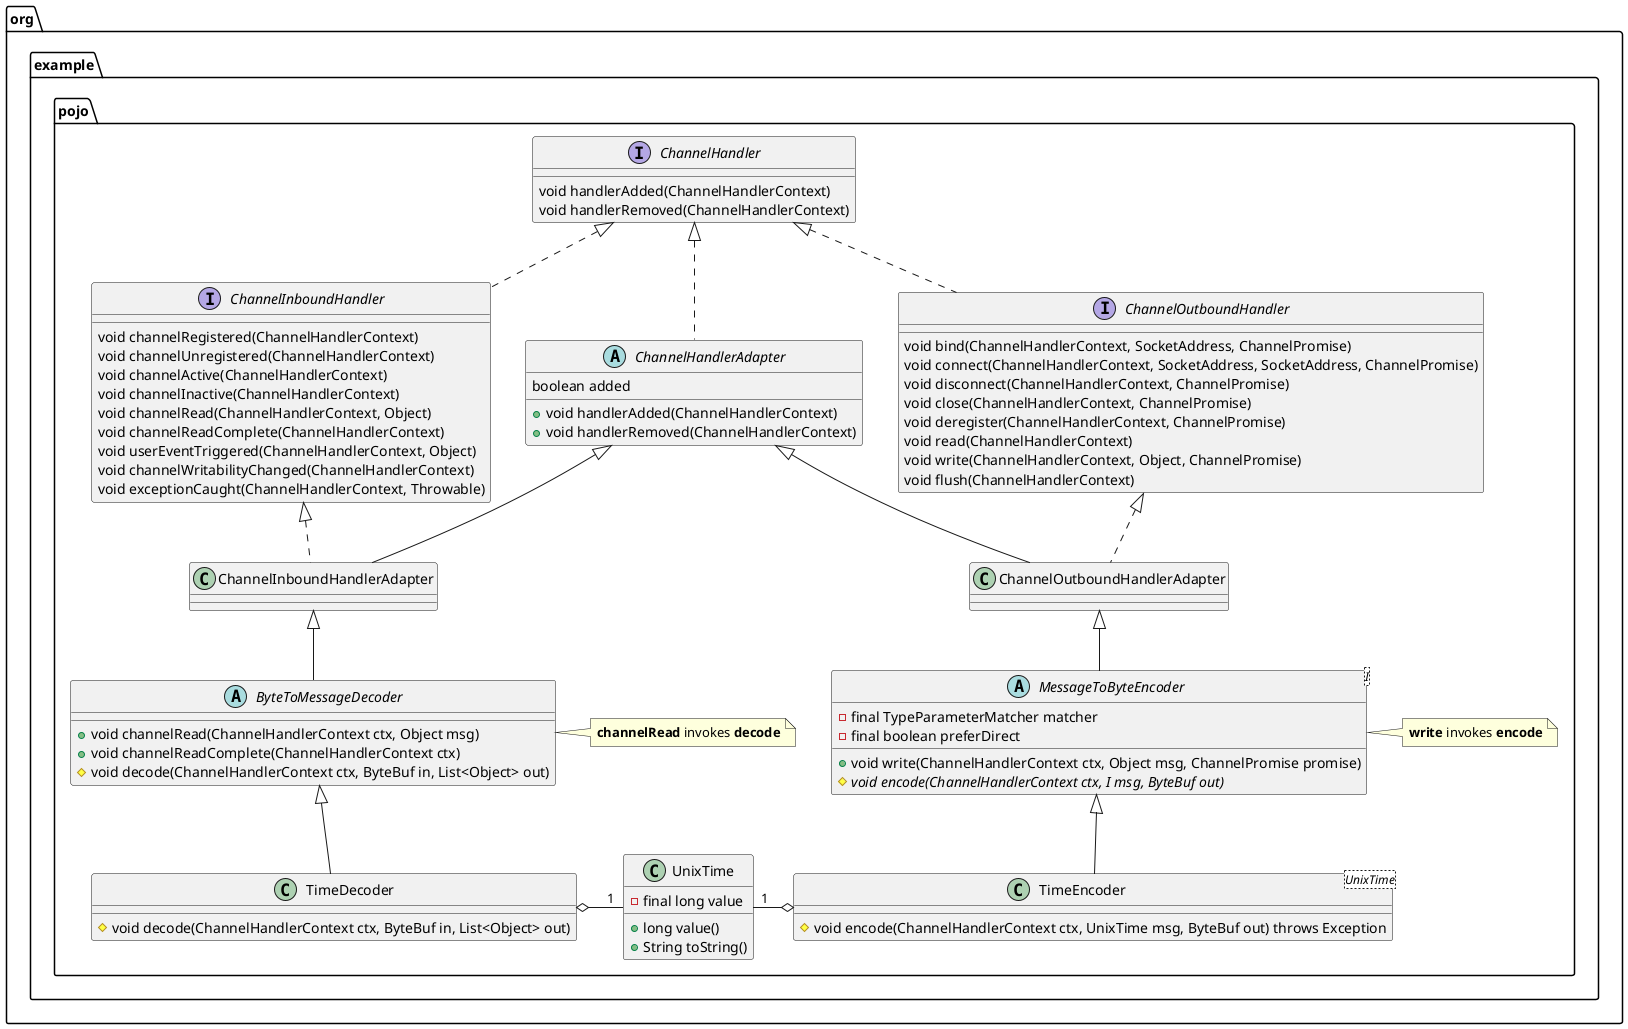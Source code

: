 @startuml

package "org.example.pojo" {
    '  TimeDecoder class diagram
    ChannelHandler <|.. ChannelOutboundHandler
    ChannelOutboundHandler <|.. ChannelOutboundHandlerAdapter
    ChannelHandlerAdapter <|-- ChannelOutboundHandlerAdapter
    ChannelOutboundHandlerAdapter <|-- MessageToByteEncoder
    MessageToByteEncoder <|-- TimeEncoder

    interface ChannelOutboundHandler {
        void bind(ChannelHandlerContext, SocketAddress, ChannelPromise)
        void connect(ChannelHandlerContext, SocketAddress, SocketAddress, ChannelPromise)
        void disconnect(ChannelHandlerContext, ChannelPromise)
        void close(ChannelHandlerContext, ChannelPromise)
        void deregister(ChannelHandlerContext, ChannelPromise)
        void read(ChannelHandlerContext)
        void write(ChannelHandlerContext, Object, ChannelPromise)
        void flush(ChannelHandlerContext)
    }
    class ChannelOutboundHandlerAdapter { }
    abstract class MessageToByteEncoder<I> {
        - final TypeParameterMatcher matcher
        - final boolean preferDirect
    	+ void write(ChannelHandlerContext ctx, Object msg, ChannelPromise promise)
    	# {abstract} void encode(ChannelHandlerContext ctx, I msg, ByteBuf out)
    }
    note right of MessageToByteEncoder: <b>write</b> invokes <b>encode</b>

    class TimeEncoder<UnixTime> {
        # void encode(ChannelHandlerContext ctx, UnixTime msg, ByteBuf out) throws Exception
    }

    '  TimeDecoder class diagram
    ChannelHandler <|.. ChannelInboundHandler
    ChannelHandler <|.. ChannelHandlerAdapter
    ChannelInboundHandler <|.. ChannelInboundHandlerAdapter
    ChannelHandlerAdapter <|-- ChannelInboundHandlerAdapter
    ChannelInboundHandlerAdapter <|-- ByteToMessageDecoder
    ByteToMessageDecoder <|-- TimeDecoder

    interface ChannelHandler {
         void handlerAdded(ChannelHandlerContext)
         void handlerRemoved(ChannelHandlerContext)
    }

    abstract class ChannelHandlerAdapter {
        boolean added

        + void handlerAdded(ChannelHandlerContext)
        + void handlerRemoved(ChannelHandlerContext)
    }

    interface ChannelInboundHandler {
        void channelRegistered(ChannelHandlerContext)
        void channelUnregistered(ChannelHandlerContext)
        void channelActive(ChannelHandlerContext)
        void channelInactive(ChannelHandlerContext)
        void channelRead(ChannelHandlerContext, Object)
        void channelReadComplete(ChannelHandlerContext)
        void userEventTriggered(ChannelHandlerContext, Object)
        void channelWritabilityChanged(ChannelHandlerContext)
        void exceptionCaught(ChannelHandlerContext, Throwable)
    }

    class ChannelInboundHandlerAdapter { }

    abstract class ByteToMessageDecoder {
        + void channelRead(ChannelHandlerContext ctx, Object msg)
        + void channelReadComplete(ChannelHandlerContext ctx)
        # void decode(ChannelHandlerContext ctx, ByteBuf in, List<Object> out)
    }
    note right of ByteToMessageDecoder : <b>channelRead</b> invokes <b>decode</b>

    class TimeDecoder {
        # void decode(ChannelHandlerContext ctx, ByteBuf in, List<Object> out)
    }


    ' UnixTime
    TimeEncoder o-left-"1" UnixTime
    TimeDecoder o-right-"1" UnixTime

    class UnixTime {
        - final long value
        + long value()
        + String toString()
    }
}

@enduml